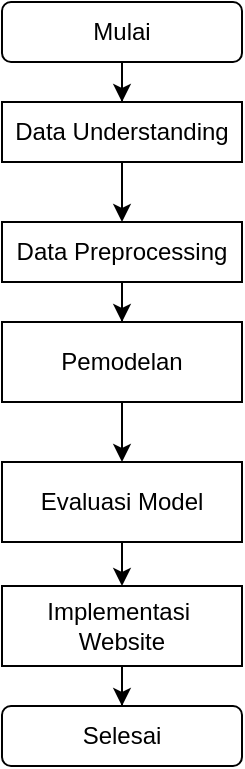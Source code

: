 <mxfile version="27.0.6">
  <diagram name="Page-1" id="l9VPGv5L5WkAi1hs0hqj">
    <mxGraphModel dx="957" dy="570" grid="1" gridSize="10" guides="1" tooltips="1" connect="1" arrows="1" fold="1" page="1" pageScale="1" pageWidth="850" pageHeight="1100" math="0" shadow="0">
      <root>
        <mxCell id="0" />
        <mxCell id="1" parent="0" />
        <mxCell id="Z-Tdkm2SU8wekWhBYsLp-24" style="edgeStyle=orthogonalEdgeStyle;rounded=0;orthogonalLoop=1;jettySize=auto;html=1;entryX=0.5;entryY=0;entryDx=0;entryDy=0;" parent="1" source="Z-Tdkm2SU8wekWhBYsLp-1" target="Z-Tdkm2SU8wekWhBYsLp-4" edge="1">
          <mxGeometry relative="1" as="geometry" />
        </mxCell>
        <mxCell id="Z-Tdkm2SU8wekWhBYsLp-1" value="Mulai" style="rounded=1;whiteSpace=wrap;html=1;" parent="1" vertex="1">
          <mxGeometry x="360" y="10" width="120" height="30" as="geometry" />
        </mxCell>
        <mxCell id="Z-Tdkm2SU8wekWhBYsLp-7" value="" style="edgeStyle=orthogonalEdgeStyle;rounded=0;orthogonalLoop=1;jettySize=auto;html=1;" parent="1" source="Z-Tdkm2SU8wekWhBYsLp-4" target="Z-Tdkm2SU8wekWhBYsLp-6" edge="1">
          <mxGeometry relative="1" as="geometry" />
        </mxCell>
        <mxCell id="Z-Tdkm2SU8wekWhBYsLp-4" value="Data Understanding" style="whiteSpace=wrap;html=1;rounded=0;" parent="1" vertex="1">
          <mxGeometry x="360" y="60" width="120" height="30" as="geometry" />
        </mxCell>
        <mxCell id="Z-Tdkm2SU8wekWhBYsLp-9" value="" style="edgeStyle=orthogonalEdgeStyle;rounded=0;orthogonalLoop=1;jettySize=auto;html=1;" parent="1" source="Z-Tdkm2SU8wekWhBYsLp-6" target="Z-Tdkm2SU8wekWhBYsLp-8" edge="1">
          <mxGeometry relative="1" as="geometry" />
        </mxCell>
        <mxCell id="Z-Tdkm2SU8wekWhBYsLp-6" value="Data Preprocessing" style="whiteSpace=wrap;html=1;rounded=0;" parent="1" vertex="1">
          <mxGeometry x="360" y="120" width="120" height="30" as="geometry" />
        </mxCell>
        <mxCell id="Z-Tdkm2SU8wekWhBYsLp-23" style="edgeStyle=orthogonalEdgeStyle;rounded=0;orthogonalLoop=1;jettySize=auto;html=1;entryX=0.5;entryY=0;entryDx=0;entryDy=0;" parent="1" source="Z-Tdkm2SU8wekWhBYsLp-8" target="Z-Tdkm2SU8wekWhBYsLp-10" edge="1">
          <mxGeometry relative="1" as="geometry" />
        </mxCell>
        <mxCell id="Z-Tdkm2SU8wekWhBYsLp-8" value="Pemodelan" style="whiteSpace=wrap;html=1;rounded=0;" parent="1" vertex="1">
          <mxGeometry x="360" y="170" width="120" height="40" as="geometry" />
        </mxCell>
        <mxCell id="Z-Tdkm2SU8wekWhBYsLp-21" style="edgeStyle=orthogonalEdgeStyle;rounded=0;orthogonalLoop=1;jettySize=auto;html=1;entryX=0.5;entryY=0;entryDx=0;entryDy=0;" parent="1" source="Z-Tdkm2SU8wekWhBYsLp-10" target="Z-Tdkm2SU8wekWhBYsLp-14" edge="1">
          <mxGeometry relative="1" as="geometry" />
        </mxCell>
        <mxCell id="Z-Tdkm2SU8wekWhBYsLp-10" value="Evaluasi Model" style="whiteSpace=wrap;html=1;rounded=0;" parent="1" vertex="1">
          <mxGeometry x="360" y="240" width="120" height="40" as="geometry" />
        </mxCell>
        <mxCell id="Z-Tdkm2SU8wekWhBYsLp-17" value="" style="edgeStyle=orthogonalEdgeStyle;rounded=0;orthogonalLoop=1;jettySize=auto;html=1;" parent="1" source="Z-Tdkm2SU8wekWhBYsLp-14" target="Z-Tdkm2SU8wekWhBYsLp-16" edge="1">
          <mxGeometry relative="1" as="geometry" />
        </mxCell>
        <mxCell id="Z-Tdkm2SU8wekWhBYsLp-14" value="Implementasi&amp;nbsp;&lt;div&gt;Website&lt;/div&gt;" style="whiteSpace=wrap;html=1;rounded=0;" parent="1" vertex="1">
          <mxGeometry x="360" y="302" width="120" height="40" as="geometry" />
        </mxCell>
        <mxCell id="Z-Tdkm2SU8wekWhBYsLp-16" value="Selesai" style="whiteSpace=wrap;html=1;rounded=1;" parent="1" vertex="1">
          <mxGeometry x="360" y="362" width="120" height="30" as="geometry" />
        </mxCell>
      </root>
    </mxGraphModel>
  </diagram>
</mxfile>
